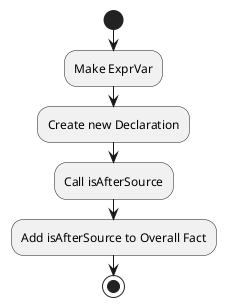 @startuml
start
:Make ExprVar;
:Create new Declaration;
:Call isAfterSource;
:Add isAfterSource to Overall Fact;
stop
@enduml